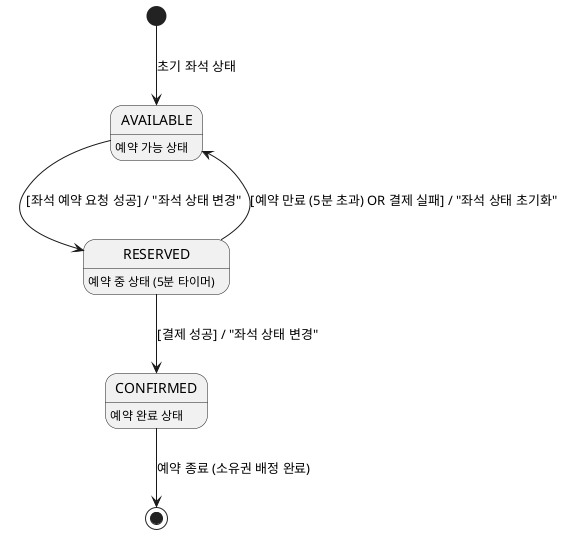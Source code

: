 @startuml
[*] --> AVAILABLE: 초기 좌석 상태
AVAILABLE: 예약 가능 상태

AVAILABLE --> RESERVED: [좌석 예약 요청 성공] / "좌석 상태 변경"
RESERVED: 예약 중 상태 (5분 타이머)

RESERVED --> AVAILABLE: [예약 만료 (5분 초과) OR 결제 실패] / "좌석 상태 초기화"
RESERVED --> CONFIRMED: [결제 성공] / "좌석 상태 변경"
CONFIRMED: 예약 완료 상태

CONFIRMED --> [*]: 예약 종료 (소유권 배정 완료)
@enduml
